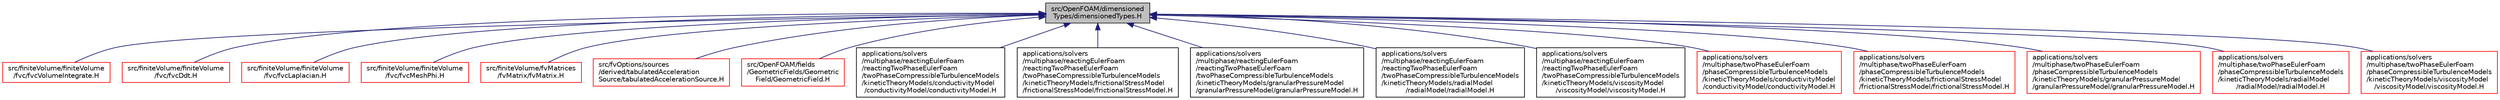 digraph "src/OpenFOAM/dimensionedTypes/dimensionedTypes.H"
{
  bgcolor="transparent";
  edge [fontname="Helvetica",fontsize="10",labelfontname="Helvetica",labelfontsize="10"];
  node [fontname="Helvetica",fontsize="10",shape=record];
  Node1 [label="src/OpenFOAM/dimensioned\lTypes/dimensionedTypes.H",height=0.2,width=0.4,color="black", fillcolor="grey75", style="filled", fontcolor="black"];
  Node1 -> Node2 [dir="back",color="midnightblue",fontsize="10",style="solid",fontname="Helvetica"];
  Node2 [label="src/finiteVolume/finiteVolume\l/fvc/fvcVolumeIntegrate.H",height=0.2,width=0.4,color="red",URL="$a05710.html",tooltip="Volume integrate volField creating a volField. "];
  Node1 -> Node3 [dir="back",color="midnightblue",fontsize="10",style="solid",fontname="Helvetica"];
  Node3 [label="src/finiteVolume/finiteVolume\l/fvc/fvcDdt.H",height=0.2,width=0.4,color="red",URL="$a05679.html",tooltip="Calculate the first temporal derivative. "];
  Node1 -> Node4 [dir="back",color="midnightblue",fontsize="10",style="solid",fontname="Helvetica"];
  Node4 [label="src/finiteVolume/finiteVolume\l/fvc/fvcLaplacian.H",height=0.2,width=0.4,color="red",URL="$a05688.html",tooltip="Calculate the laplacian of the given field. "];
  Node1 -> Node5 [dir="back",color="midnightblue",fontsize="10",style="solid",fontname="Helvetica"];
  Node5 [label="src/finiteVolume/finiteVolume\l/fvc/fvcMeshPhi.H",height=0.2,width=0.4,color="red",URL="$a05692.html",tooltip="Calculate the mesh motion flux and convert fluxes from absolute to relative and back. "];
  Node1 -> Node6 [dir="back",color="midnightblue",fontsize="10",style="solid",fontname="Helvetica"];
  Node6 [label="src/finiteVolume/fvMatrices\l/fvMatrix/fvMatrix.H",height=0.2,width=0.4,color="red",URL="$a05787.html"];
  Node1 -> Node7 [dir="back",color="midnightblue",fontsize="10",style="solid",fontname="Helvetica"];
  Node7 [label="src/fvOptions/sources\l/derived/tabulatedAcceleration\lSource/tabulatedAccelerationSource.H",height=0.2,width=0.4,color="red",URL="$a06301.html"];
  Node1 -> Node8 [dir="back",color="midnightblue",fontsize="10",style="solid",fontname="Helvetica"];
  Node8 [label="src/OpenFOAM/fields\l/GeometricFields/Geometric\lField/GeometricField.H",height=0.2,width=0.4,color="red",URL="$a08020.html"];
  Node1 -> Node9 [dir="back",color="midnightblue",fontsize="10",style="solid",fontname="Helvetica"];
  Node9 [label="applications/solvers\l/multiphase/reactingEulerFoam\l/reactingTwoPhaseEulerFoam\l/twoPhaseCompressibleTurbulenceModels\l/kineticTheoryModels/conductivityModel\l/conductivityModel/conductivityModel.H",height=0.2,width=0.4,color="black",URL="$a03741.html"];
  Node1 -> Node10 [dir="back",color="midnightblue",fontsize="10",style="solid",fontname="Helvetica"];
  Node10 [label="applications/solvers\l/multiphase/reactingEulerFoam\l/reactingTwoPhaseEulerFoam\l/twoPhaseCompressibleTurbulenceModels\l/kineticTheoryModels/frictionalStressModel\l/frictionalStressModel/frictionalStressModel.H",height=0.2,width=0.4,color="black",URL="$a03767.html"];
  Node1 -> Node11 [dir="back",color="midnightblue",fontsize="10",style="solid",fontname="Helvetica"];
  Node11 [label="applications/solvers\l/multiphase/reactingEulerFoam\l/reactingTwoPhaseEulerFoam\l/twoPhaseCompressibleTurbulenceModels\l/kineticTheoryModels/granularPressureModel\l/granularPressureModel/granularPressureModel.H",height=0.2,width=0.4,color="black",URL="$a03781.html"];
  Node1 -> Node12 [dir="back",color="midnightblue",fontsize="10",style="solid",fontname="Helvetica"];
  Node12 [label="applications/solvers\l/multiphase/reactingEulerFoam\l/reactingTwoPhaseEulerFoam\l/twoPhaseCompressibleTurbulenceModels\l/kineticTheoryModels/radialModel\l/radialModel/radialModel.H",height=0.2,width=0.4,color="black",URL="$a03809.html"];
  Node1 -> Node13 [dir="back",color="midnightblue",fontsize="10",style="solid",fontname="Helvetica"];
  Node13 [label="applications/solvers\l/multiphase/reactingEulerFoam\l/reactingTwoPhaseEulerFoam\l/twoPhaseCompressibleTurbulenceModels\l/kineticTheoryModels/viscosityModel\l/viscosityModel/viscosityModel.H",height=0.2,width=0.4,color="black",URL="$a10430.html"];
  Node1 -> Node14 [dir="back",color="midnightblue",fontsize="10",style="solid",fontname="Helvetica"];
  Node14 [label="applications/solvers\l/multiphase/twoPhaseEulerFoam\l/phaseCompressibleTurbulenceModels\l/kineticTheoryModels/conductivityModel\l/conductivityModel/conductivityModel.H",height=0.2,width=0.4,color="red",URL="$a03742.html"];
  Node1 -> Node15 [dir="back",color="midnightblue",fontsize="10",style="solid",fontname="Helvetica"];
  Node15 [label="applications/solvers\l/multiphase/twoPhaseEulerFoam\l/phaseCompressibleTurbulenceModels\l/kineticTheoryModels/frictionalStressModel\l/frictionalStressModel/frictionalStressModel.H",height=0.2,width=0.4,color="red",URL="$a03768.html"];
  Node1 -> Node16 [dir="back",color="midnightblue",fontsize="10",style="solid",fontname="Helvetica"];
  Node16 [label="applications/solvers\l/multiphase/twoPhaseEulerFoam\l/phaseCompressibleTurbulenceModels\l/kineticTheoryModels/granularPressureModel\l/granularPressureModel/granularPressureModel.H",height=0.2,width=0.4,color="red",URL="$a03782.html"];
  Node1 -> Node17 [dir="back",color="midnightblue",fontsize="10",style="solid",fontname="Helvetica"];
  Node17 [label="applications/solvers\l/multiphase/twoPhaseEulerFoam\l/phaseCompressibleTurbulenceModels\l/kineticTheoryModels/radialModel\l/radialModel/radialModel.H",height=0.2,width=0.4,color="red",URL="$a03810.html"];
  Node1 -> Node18 [dir="back",color="midnightblue",fontsize="10",style="solid",fontname="Helvetica"];
  Node18 [label="applications/solvers\l/multiphase/twoPhaseEulerFoam\l/phaseCompressibleTurbulenceModels\l/kineticTheoryModels/viscosityModel\l/viscosityModel/viscosityModel.H",height=0.2,width=0.4,color="red",URL="$a10431.html"];
}
